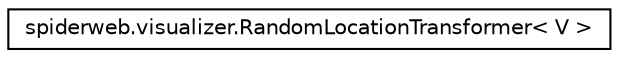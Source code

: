 digraph G
{
  edge [fontname="Helvetica",fontsize="10",labelfontname="Helvetica",labelfontsize="10"];
  node [fontname="Helvetica",fontsize="10",shape=record];
  rankdir=LR;
  Node1 [label="spiderweb.visualizer.RandomLocationTransformer\< V \>",height=0.2,width=0.4,color="black", fillcolor="white", style="filled",URL="$classspiderweb_1_1visualizer_1_1_random_location_transformer_3_01_v_01_4.html"];
}
